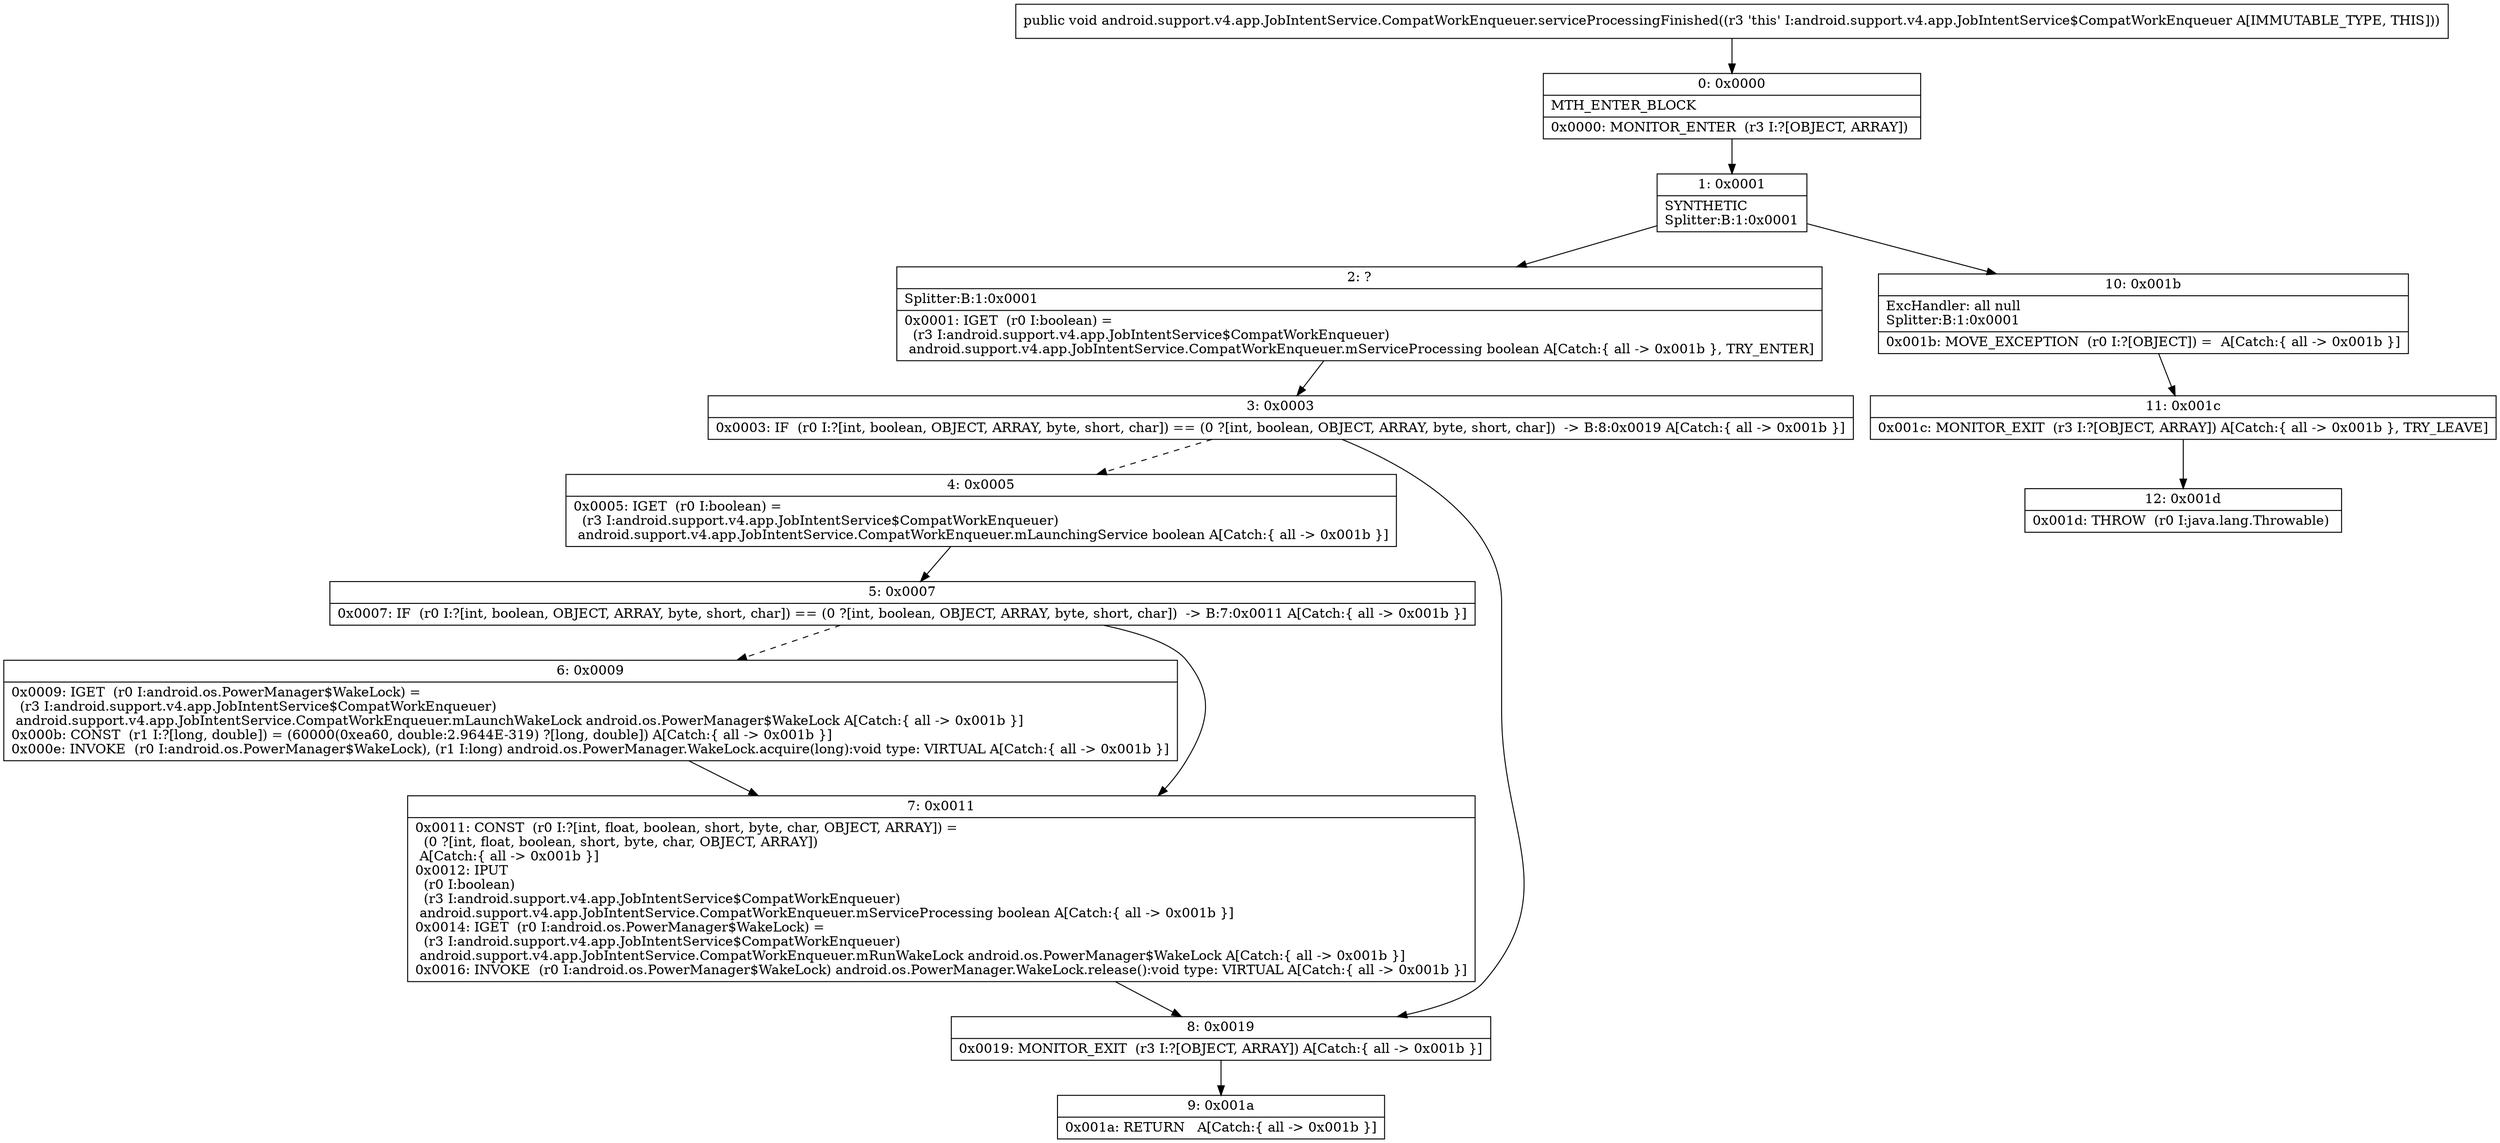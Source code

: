 digraph "CFG forandroid.support.v4.app.JobIntentService.CompatWorkEnqueuer.serviceProcessingFinished()V" {
Node_0 [shape=record,label="{0\:\ 0x0000|MTH_ENTER_BLOCK\l|0x0000: MONITOR_ENTER  (r3 I:?[OBJECT, ARRAY]) \l}"];
Node_1 [shape=record,label="{1\:\ 0x0001|SYNTHETIC\lSplitter:B:1:0x0001\l}"];
Node_2 [shape=record,label="{2\:\ ?|Splitter:B:1:0x0001\l|0x0001: IGET  (r0 I:boolean) = \l  (r3 I:android.support.v4.app.JobIntentService$CompatWorkEnqueuer)\l android.support.v4.app.JobIntentService.CompatWorkEnqueuer.mServiceProcessing boolean A[Catch:\{ all \-\> 0x001b \}, TRY_ENTER]\l}"];
Node_3 [shape=record,label="{3\:\ 0x0003|0x0003: IF  (r0 I:?[int, boolean, OBJECT, ARRAY, byte, short, char]) == (0 ?[int, boolean, OBJECT, ARRAY, byte, short, char])  \-\> B:8:0x0019 A[Catch:\{ all \-\> 0x001b \}]\l}"];
Node_4 [shape=record,label="{4\:\ 0x0005|0x0005: IGET  (r0 I:boolean) = \l  (r3 I:android.support.v4.app.JobIntentService$CompatWorkEnqueuer)\l android.support.v4.app.JobIntentService.CompatWorkEnqueuer.mLaunchingService boolean A[Catch:\{ all \-\> 0x001b \}]\l}"];
Node_5 [shape=record,label="{5\:\ 0x0007|0x0007: IF  (r0 I:?[int, boolean, OBJECT, ARRAY, byte, short, char]) == (0 ?[int, boolean, OBJECT, ARRAY, byte, short, char])  \-\> B:7:0x0011 A[Catch:\{ all \-\> 0x001b \}]\l}"];
Node_6 [shape=record,label="{6\:\ 0x0009|0x0009: IGET  (r0 I:android.os.PowerManager$WakeLock) = \l  (r3 I:android.support.v4.app.JobIntentService$CompatWorkEnqueuer)\l android.support.v4.app.JobIntentService.CompatWorkEnqueuer.mLaunchWakeLock android.os.PowerManager$WakeLock A[Catch:\{ all \-\> 0x001b \}]\l0x000b: CONST  (r1 I:?[long, double]) = (60000(0xea60, double:2.9644E\-319) ?[long, double]) A[Catch:\{ all \-\> 0x001b \}]\l0x000e: INVOKE  (r0 I:android.os.PowerManager$WakeLock), (r1 I:long) android.os.PowerManager.WakeLock.acquire(long):void type: VIRTUAL A[Catch:\{ all \-\> 0x001b \}]\l}"];
Node_7 [shape=record,label="{7\:\ 0x0011|0x0011: CONST  (r0 I:?[int, float, boolean, short, byte, char, OBJECT, ARRAY]) = \l  (0 ?[int, float, boolean, short, byte, char, OBJECT, ARRAY])\l A[Catch:\{ all \-\> 0x001b \}]\l0x0012: IPUT  \l  (r0 I:boolean)\l  (r3 I:android.support.v4.app.JobIntentService$CompatWorkEnqueuer)\l android.support.v4.app.JobIntentService.CompatWorkEnqueuer.mServiceProcessing boolean A[Catch:\{ all \-\> 0x001b \}]\l0x0014: IGET  (r0 I:android.os.PowerManager$WakeLock) = \l  (r3 I:android.support.v4.app.JobIntentService$CompatWorkEnqueuer)\l android.support.v4.app.JobIntentService.CompatWorkEnqueuer.mRunWakeLock android.os.PowerManager$WakeLock A[Catch:\{ all \-\> 0x001b \}]\l0x0016: INVOKE  (r0 I:android.os.PowerManager$WakeLock) android.os.PowerManager.WakeLock.release():void type: VIRTUAL A[Catch:\{ all \-\> 0x001b \}]\l}"];
Node_8 [shape=record,label="{8\:\ 0x0019|0x0019: MONITOR_EXIT  (r3 I:?[OBJECT, ARRAY]) A[Catch:\{ all \-\> 0x001b \}]\l}"];
Node_9 [shape=record,label="{9\:\ 0x001a|0x001a: RETURN   A[Catch:\{ all \-\> 0x001b \}]\l}"];
Node_10 [shape=record,label="{10\:\ 0x001b|ExcHandler: all null\lSplitter:B:1:0x0001\l|0x001b: MOVE_EXCEPTION  (r0 I:?[OBJECT]) =  A[Catch:\{ all \-\> 0x001b \}]\l}"];
Node_11 [shape=record,label="{11\:\ 0x001c|0x001c: MONITOR_EXIT  (r3 I:?[OBJECT, ARRAY]) A[Catch:\{ all \-\> 0x001b \}, TRY_LEAVE]\l}"];
Node_12 [shape=record,label="{12\:\ 0x001d|0x001d: THROW  (r0 I:java.lang.Throwable) \l}"];
MethodNode[shape=record,label="{public void android.support.v4.app.JobIntentService.CompatWorkEnqueuer.serviceProcessingFinished((r3 'this' I:android.support.v4.app.JobIntentService$CompatWorkEnqueuer A[IMMUTABLE_TYPE, THIS])) }"];
MethodNode -> Node_0;
Node_0 -> Node_1;
Node_1 -> Node_2;
Node_1 -> Node_10;
Node_2 -> Node_3;
Node_3 -> Node_4[style=dashed];
Node_3 -> Node_8;
Node_4 -> Node_5;
Node_5 -> Node_6[style=dashed];
Node_5 -> Node_7;
Node_6 -> Node_7;
Node_7 -> Node_8;
Node_8 -> Node_9;
Node_10 -> Node_11;
Node_11 -> Node_12;
}

